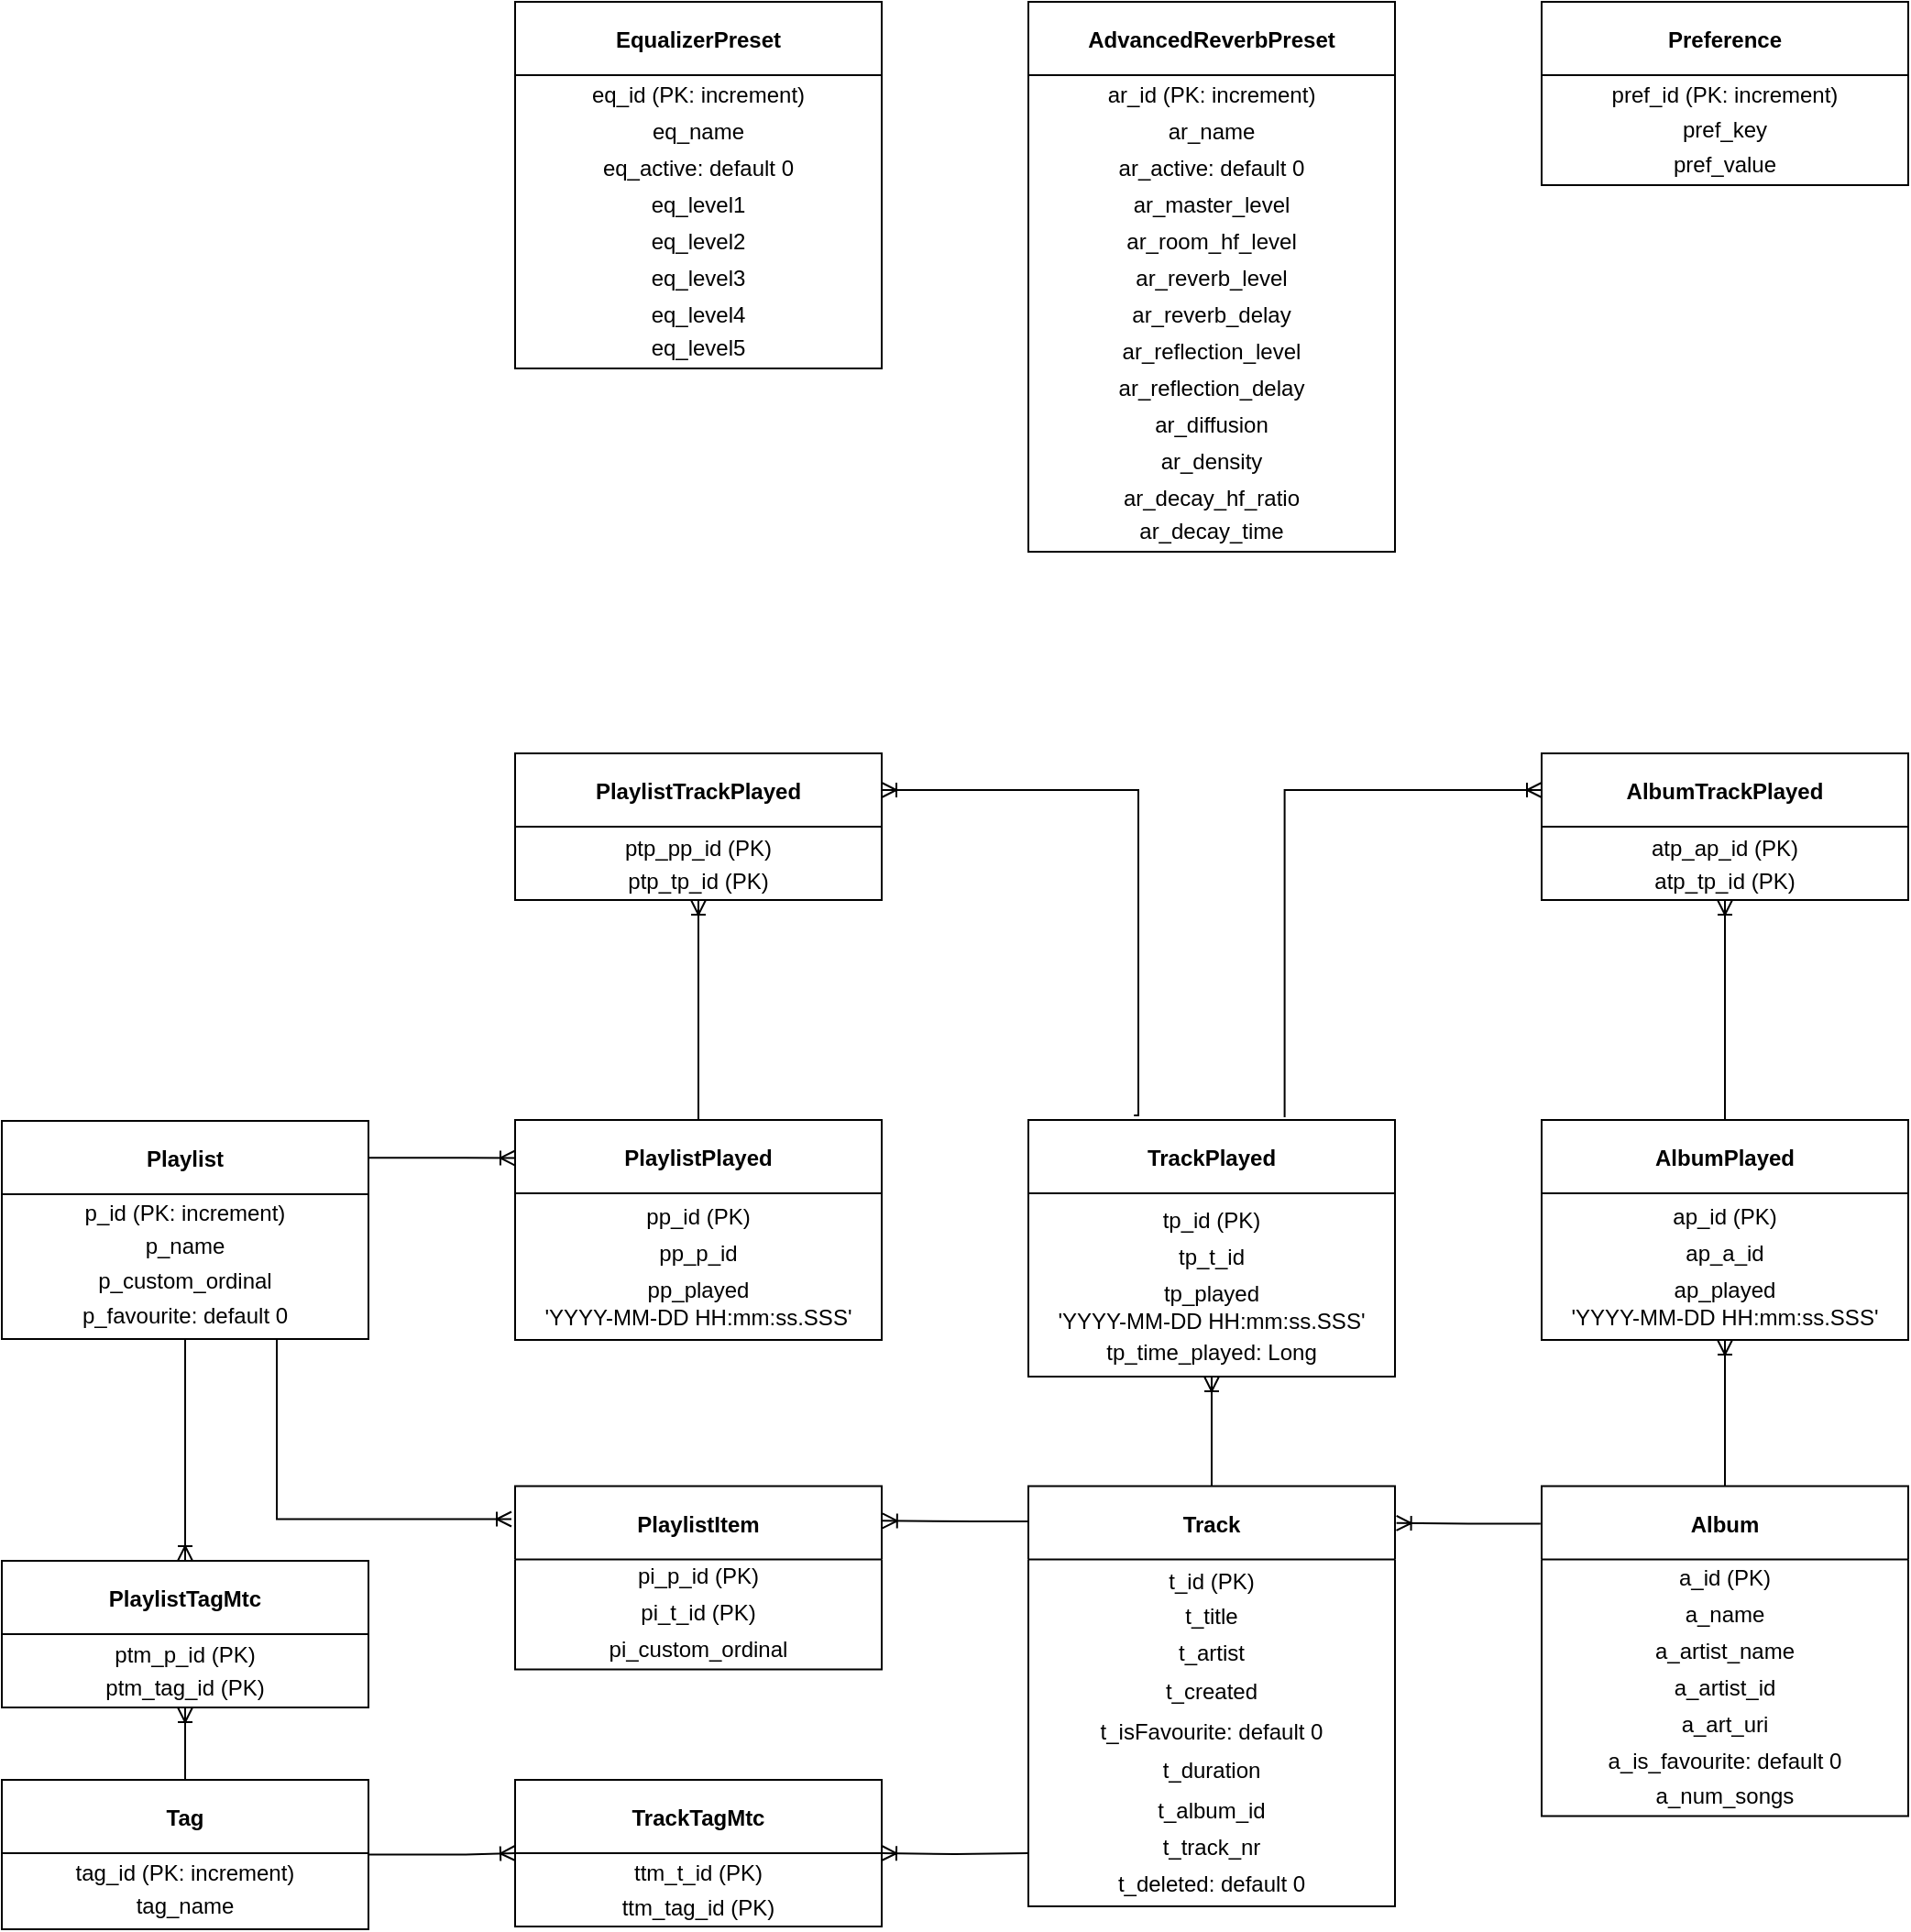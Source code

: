 <mxfile version="14.9.6" type="device"><diagram id="R2lEEEUBdFMjLlhIrx00" name="Page-1"><mxGraphModel dx="1939" dy="969" grid="1" gridSize="10" guides="1" tooltips="1" connect="1" arrows="1" fold="1" page="1" pageScale="1" pageWidth="850" pageHeight="1100" math="0" shadow="0" extFonts="Permanent Marker^https://fonts.googleapis.com/css?family=Permanent+Marker"><root><mxCell id="0"/><mxCell id="1" parent="0"/><mxCell id="EXQ5YkTZao0YpwizTzRX-23" style="edgeStyle=orthogonalEdgeStyle;rounded=0;orthogonalLoop=1;jettySize=auto;html=1;exitX=0.5;exitY=0;exitDx=0;exitDy=0;entryX=0.5;entryY=1;entryDx=0;entryDy=0;endArrow=ERoneToMany;endFill=0;" parent="1" source="ASpLACSmr5t7BUj4uXGP-8" target="C73bpjmQPpyLcj9TKDOl-4" edge="1"><mxGeometry relative="1" as="geometry"/></mxCell><mxCell id="ASpLACSmr5t7BUj4uXGP-8" value="Tag" style="swimlane;startSize=40;" parent="1" vertex="1"><mxGeometry x="-520" y="999" width="200" height="81.5" as="geometry"/></mxCell><mxCell id="ASpLACSmr5t7BUj4uXGP-9" value="tag_id (PK: increment)" style="text;html=1;strokeColor=none;fillColor=none;align=center;verticalAlign=middle;whiteSpace=wrap;rounded=0;" parent="ASpLACSmr5t7BUj4uXGP-8" vertex="1"><mxGeometry x="10" y="41" width="180" height="20" as="geometry"/></mxCell><mxCell id="ASpLACSmr5t7BUj4uXGP-10" value="tag_name" style="text;html=1;strokeColor=none;fillColor=none;align=center;verticalAlign=middle;whiteSpace=wrap;rounded=0;" parent="ASpLACSmr5t7BUj4uXGP-8" vertex="1"><mxGeometry x="10" y="59" width="180" height="20" as="geometry"/></mxCell><mxCell id="C73bpjmQPpyLcj9TKDOl-4" value="PlaylistTagMtc" style="swimlane;startSize=40;" parent="1" vertex="1"><mxGeometry x="-520" y="879.5" width="200" height="80" as="geometry"/></mxCell><mxCell id="C73bpjmQPpyLcj9TKDOl-5" value="ptm_p_id (PK)" style="text;html=1;strokeColor=none;fillColor=none;align=center;verticalAlign=middle;whiteSpace=wrap;rounded=0;" parent="C73bpjmQPpyLcj9TKDOl-4" vertex="1"><mxGeometry x="10" y="41" width="180" height="20" as="geometry"/></mxCell><mxCell id="C73bpjmQPpyLcj9TKDOl-6" value="ptm_tag_id (PK)" style="text;html=1;strokeColor=none;fillColor=none;align=center;verticalAlign=middle;whiteSpace=wrap;rounded=0;" parent="C73bpjmQPpyLcj9TKDOl-4" vertex="1"><mxGeometry x="10" y="59" width="180" height="20" as="geometry"/></mxCell><mxCell id="C73bpjmQPpyLcj9TKDOl-7" value="TrackTagMtc" style="swimlane;startSize=40;" parent="1" vertex="1"><mxGeometry x="-240" y="999" width="200" height="80" as="geometry"/></mxCell><mxCell id="C73bpjmQPpyLcj9TKDOl-8" value="ttm_t_id (PK)" style="text;html=1;strokeColor=none;fillColor=none;align=center;verticalAlign=middle;whiteSpace=wrap;rounded=0;" parent="C73bpjmQPpyLcj9TKDOl-7" vertex="1"><mxGeometry x="10" y="41" width="180" height="20" as="geometry"/></mxCell><mxCell id="C73bpjmQPpyLcj9TKDOl-9" value="ttm_tag_id (PK)" style="text;html=1;strokeColor=none;fillColor=none;align=center;verticalAlign=middle;whiteSpace=wrap;rounded=0;" parent="C73bpjmQPpyLcj9TKDOl-7" vertex="1"><mxGeometry x="10" y="60" width="180" height="20" as="geometry"/></mxCell><mxCell id="d-JsLVM1JyWQdLtU0kbF-2" value="TrackPlayed" style="swimlane;startSize=40;" parent="1" vertex="1"><mxGeometry x="40" y="639" width="200" height="140" as="geometry"/></mxCell><mxCell id="d-JsLVM1JyWQdLtU0kbF-3" value="tp_t_id" style="text;html=1;strokeColor=none;fillColor=none;align=center;verticalAlign=middle;whiteSpace=wrap;rounded=0;" parent="d-JsLVM1JyWQdLtU0kbF-2" vertex="1"><mxGeometry x="10" y="65" width="180" height="20" as="geometry"/></mxCell><mxCell id="d-JsLVM1JyWQdLtU0kbF-4" value="tp_played&lt;br&gt;'YYYY-MM-DD HH:mm:ss.SSS'" style="text;html=1;strokeColor=none;fillColor=none;align=center;verticalAlign=middle;whiteSpace=wrap;rounded=0;" parent="d-JsLVM1JyWQdLtU0kbF-2" vertex="1"><mxGeometry x="10" y="81" width="180" height="41" as="geometry"/></mxCell><mxCell id="fkV-pkd2NKX07XmD6Tck-6" value="tp_time_played: Long" style="text;html=1;strokeColor=none;fillColor=none;align=center;verticalAlign=middle;whiteSpace=wrap;rounded=0;" parent="d-JsLVM1JyWQdLtU0kbF-2" vertex="1"><mxGeometry x="10" y="117" width="180" height="20" as="geometry"/></mxCell><mxCell id="XH_8SLgn-L2avjQo0xNR-10" value="tp_id (PK)" style="text;html=1;strokeColor=none;fillColor=none;align=center;verticalAlign=middle;whiteSpace=wrap;rounded=0;" parent="d-JsLVM1JyWQdLtU0kbF-2" vertex="1"><mxGeometry x="10" y="45" width="180" height="20" as="geometry"/></mxCell><mxCell id="EXQ5YkTZao0YpwizTzRX-2" value="" style="group" parent="1" vertex="1" connectable="0"><mxGeometry x="-520" y="639.5" width="200" height="119" as="geometry"/></mxCell><mxCell id="ASpLACSmr5t7BUj4uXGP-6" value="Playlist" style="swimlane;startSize=40;" parent="EXQ5YkTZao0YpwizTzRX-2" vertex="1"><mxGeometry width="200" height="119" as="geometry"/></mxCell><mxCell id="ASpLACSmr5t7BUj4uXGP-7" value="p_id (PK: increment)" style="text;html=1;strokeColor=none;fillColor=none;align=center;verticalAlign=middle;whiteSpace=wrap;rounded=0;" parent="ASpLACSmr5t7BUj4uXGP-6" vertex="1"><mxGeometry x="10" y="40" width="180" height="20" as="geometry"/></mxCell><mxCell id="ASpLACSmr5t7BUj4uXGP-16" value="p_name" style="text;html=1;strokeColor=none;fillColor=none;align=center;verticalAlign=middle;whiteSpace=wrap;rounded=0;" parent="EXQ5YkTZao0YpwizTzRX-2" vertex="1"><mxGeometry x="10" y="58" width="180" height="20" as="geometry"/></mxCell><mxCell id="93T6C2DbR8N9bo7Hs1vx-21" value="p_custom_ordinal" style="text;html=1;strokeColor=none;fillColor=none;align=center;verticalAlign=middle;whiteSpace=wrap;rounded=0;" parent="EXQ5YkTZao0YpwizTzRX-2" vertex="1"><mxGeometry x="10" y="77" width="180" height="20" as="geometry"/></mxCell><mxCell id="93T6C2DbR8N9bo7Hs1vx-22" value="p_favourite: default 0" style="text;html=1;strokeColor=none;fillColor=none;align=center;verticalAlign=middle;whiteSpace=wrap;rounded=0;" parent="EXQ5YkTZao0YpwizTzRX-2" vertex="1"><mxGeometry x="10" y="96" width="180" height="20" as="geometry"/></mxCell><mxCell id="EXQ5YkTZao0YpwizTzRX-3" value="" style="group" parent="1" vertex="1" connectable="0"><mxGeometry x="-240" y="838.75" width="200" height="100" as="geometry"/></mxCell><mxCell id="Jwq-ULi-y-qju-EVucu7-1" value="PlaylistItem" style="swimlane;startSize=40;" parent="EXQ5YkTZao0YpwizTzRX-3" vertex="1"><mxGeometry width="200" height="100" as="geometry"/></mxCell><mxCell id="Jwq-ULi-y-qju-EVucu7-2" value="pi_p_id (PK)" style="text;html=1;strokeColor=none;fillColor=none;align=center;verticalAlign=middle;whiteSpace=wrap;rounded=0;" parent="Jwq-ULi-y-qju-EVucu7-1" vertex="1"><mxGeometry x="10" y="39" width="180" height="20" as="geometry"/></mxCell><mxCell id="Jwq-ULi-y-qju-EVucu7-3" value="pi_t_id (PK)" style="text;html=1;strokeColor=none;fillColor=none;align=center;verticalAlign=middle;whiteSpace=wrap;rounded=0;" parent="Jwq-ULi-y-qju-EVucu7-1" vertex="1"><mxGeometry x="10" y="59" width="180" height="20" as="geometry"/></mxCell><mxCell id="93T6C2DbR8N9bo7Hs1vx-20" value="pi_custom_ordinal" style="text;html=1;strokeColor=none;fillColor=none;align=center;verticalAlign=middle;whiteSpace=wrap;rounded=0;" parent="EXQ5YkTZao0YpwizTzRX-3" vertex="1"><mxGeometry x="10" y="79" width="180" height="20" as="geometry"/></mxCell><mxCell id="EXQ5YkTZao0YpwizTzRX-4" value="" style="group" parent="1" vertex="1" connectable="0"><mxGeometry x="40" y="838.75" width="200" height="229.25" as="geometry"/></mxCell><mxCell id="ASpLACSmr5t7BUj4uXGP-1" value="Track" style="swimlane;startSize=40;" parent="EXQ5YkTZao0YpwizTzRX-4" vertex="1"><mxGeometry width="200" height="229.25" as="geometry"/></mxCell><mxCell id="ASpLACSmr5t7BUj4uXGP-4" value="t_id (PK)" style="text;html=1;strokeColor=none;fillColor=none;align=center;verticalAlign=middle;whiteSpace=wrap;rounded=0;" parent="ASpLACSmr5t7BUj4uXGP-1" vertex="1"><mxGeometry x="10" y="40.704" width="180" height="22.925" as="geometry"/></mxCell><mxCell id="93T6C2DbR8N9bo7Hs1vx-23" value="t_isFavourite: default 0" style="text;html=1;strokeColor=none;fillColor=none;align=center;verticalAlign=middle;whiteSpace=wrap;rounded=0;" parent="ASpLACSmr5t7BUj4uXGP-1" vertex="1"><mxGeometry x="10" y="122.55" width="180" height="22.925" as="geometry"/></mxCell><mxCell id="SshMNhiajl-poPOWsSwz-1" value="t_duration" style="text;html=1;strokeColor=none;fillColor=none;align=center;verticalAlign=middle;whiteSpace=wrap;rounded=0;" parent="ASpLACSmr5t7BUj4uXGP-1" vertex="1"><mxGeometry x="10" y="143.475" width="180" height="22.925" as="geometry"/></mxCell><mxCell id="SshMNhiajl-poPOWsSwz-2" value="t_album_id" style="text;html=1;strokeColor=none;fillColor=none;align=center;verticalAlign=middle;whiteSpace=wrap;rounded=0;" parent="ASpLACSmr5t7BUj4uXGP-1" vertex="1"><mxGeometry x="10" y="165.4" width="180" height="22.925" as="geometry"/></mxCell><mxCell id="EXQ5YkTZao0YpwizTzRX-1" value="t_deleted: default 0" style="text;html=1;strokeColor=none;fillColor=none;align=center;verticalAlign=middle;whiteSpace=wrap;rounded=0;" parent="ASpLACSmr5t7BUj4uXGP-1" vertex="1"><mxGeometry x="10" y="205.325" width="180" height="22.925" as="geometry"/></mxCell><mxCell id="x-qk6k42d9C1XawfwhMS-1" value="t_track_nr" style="text;html=1;strokeColor=none;fillColor=none;align=center;verticalAlign=middle;whiteSpace=wrap;rounded=0;" parent="ASpLACSmr5t7BUj4uXGP-1" vertex="1"><mxGeometry x="10" y="187.25" width="180" height="20" as="geometry"/></mxCell><mxCell id="ASpLACSmr5t7BUj4uXGP-5" value="t_title" style="text;html=1;strokeColor=none;fillColor=none;align=center;verticalAlign=middle;whiteSpace=wrap;rounded=0;" parent="EXQ5YkTZao0YpwizTzRX-4" vertex="1"><mxGeometry x="10" y="59.629" width="180" height="22.925" as="geometry"/></mxCell><mxCell id="ASpLACSmr5t7BUj4uXGP-14" value="t_artist" style="text;html=1;strokeColor=none;fillColor=none;align=center;verticalAlign=middle;whiteSpace=wrap;rounded=0;" parent="EXQ5YkTZao0YpwizTzRX-4" vertex="1"><mxGeometry x="10" y="79.7" width="180" height="22.925" as="geometry"/></mxCell><mxCell id="93T6C2DbR8N9bo7Hs1vx-1" value="t_created" style="text;html=1;strokeColor=none;fillColor=none;align=center;verticalAlign=middle;whiteSpace=wrap;rounded=0;" parent="EXQ5YkTZao0YpwizTzRX-4" vertex="1"><mxGeometry x="10" y="100.625" width="180" height="22.925" as="geometry"/></mxCell><mxCell id="EXQ5YkTZao0YpwizTzRX-5" value="" style="group" parent="1" vertex="1" connectable="0"><mxGeometry x="-240" y="29" width="200" height="200" as="geometry"/></mxCell><mxCell id="ASpLACSmr5t7BUj4uXGP-19" value="EqualizerPreset" style="swimlane;startSize=40;" parent="EXQ5YkTZao0YpwizTzRX-5" vertex="1"><mxGeometry width="200" height="200" as="geometry"/></mxCell><mxCell id="ASpLACSmr5t7BUj4uXGP-20" value="eq_id (PK: increment)" style="text;html=1;strokeColor=none;fillColor=none;align=center;verticalAlign=middle;whiteSpace=wrap;rounded=0;" parent="ASpLACSmr5t7BUj4uXGP-19" vertex="1"><mxGeometry x="10" y="41" width="180" height="20" as="geometry"/></mxCell><mxCell id="ASpLACSmr5t7BUj4uXGP-21" value="eq_name" style="text;html=1;strokeColor=none;fillColor=none;align=center;verticalAlign=middle;whiteSpace=wrap;rounded=0;" parent="ASpLACSmr5t7BUj4uXGP-19" vertex="1"><mxGeometry x="10" y="61" width="180" height="20" as="geometry"/></mxCell><mxCell id="ASpLACSmr5t7BUj4uXGP-22" value="eq_active: default 0" style="text;html=1;strokeColor=none;fillColor=none;align=center;verticalAlign=middle;whiteSpace=wrap;rounded=0;" parent="ASpLACSmr5t7BUj4uXGP-19" vertex="1"><mxGeometry x="10" y="81" width="180" height="20" as="geometry"/></mxCell><mxCell id="ASpLACSmr5t7BUj4uXGP-23" value="eq_level1" style="text;html=1;strokeColor=none;fillColor=none;align=center;verticalAlign=middle;whiteSpace=wrap;rounded=0;" parent="ASpLACSmr5t7BUj4uXGP-19" vertex="1"><mxGeometry x="10" y="101" width="180" height="20" as="geometry"/></mxCell><mxCell id="93T6C2DbR8N9bo7Hs1vx-12" value="eq_level2" style="text;html=1;strokeColor=none;fillColor=none;align=center;verticalAlign=middle;whiteSpace=wrap;rounded=0;" parent="EXQ5YkTZao0YpwizTzRX-5" vertex="1"><mxGeometry x="10" y="121" width="180" height="20" as="geometry"/></mxCell><mxCell id="93T6C2DbR8N9bo7Hs1vx-13" value="eq_level3" style="text;html=1;strokeColor=none;fillColor=none;align=center;verticalAlign=middle;whiteSpace=wrap;rounded=0;" parent="EXQ5YkTZao0YpwizTzRX-5" vertex="1"><mxGeometry x="10" y="141" width="180" height="20" as="geometry"/></mxCell><mxCell id="93T6C2DbR8N9bo7Hs1vx-14" value="eq_level4" style="text;html=1;strokeColor=none;fillColor=none;align=center;verticalAlign=middle;whiteSpace=wrap;rounded=0;" parent="EXQ5YkTZao0YpwizTzRX-5" vertex="1"><mxGeometry x="10" y="161" width="180" height="20" as="geometry"/></mxCell><mxCell id="93T6C2DbR8N9bo7Hs1vx-15" value="eq_level5" style="text;html=1;strokeColor=none;fillColor=none;align=center;verticalAlign=middle;whiteSpace=wrap;rounded=0;" parent="EXQ5YkTZao0YpwizTzRX-5" vertex="1"><mxGeometry x="10" y="179" width="180" height="20" as="geometry"/></mxCell><mxCell id="EXQ5YkTZao0YpwizTzRX-6" value="" style="group" parent="1" vertex="1" connectable="0"><mxGeometry x="40" y="29" width="200" height="300" as="geometry"/></mxCell><mxCell id="Jwq-ULi-y-qju-EVucu7-20" value="AdvancedReverbPreset" style="swimlane;startSize=40;" parent="EXQ5YkTZao0YpwizTzRX-6" vertex="1"><mxGeometry width="200" height="300" as="geometry"/></mxCell><mxCell id="Jwq-ULi-y-qju-EVucu7-21" value="ar_id (PK: increment)" style="text;html=1;strokeColor=none;fillColor=none;align=center;verticalAlign=middle;whiteSpace=wrap;rounded=0;" parent="Jwq-ULi-y-qju-EVucu7-20" vertex="1"><mxGeometry x="10" y="41" width="180" height="20" as="geometry"/></mxCell><mxCell id="Jwq-ULi-y-qju-EVucu7-22" value="ar_name" style="text;html=1;strokeColor=none;fillColor=none;align=center;verticalAlign=middle;whiteSpace=wrap;rounded=0;" parent="Jwq-ULi-y-qju-EVucu7-20" vertex="1"><mxGeometry x="10" y="61" width="180" height="20" as="geometry"/></mxCell><mxCell id="Jwq-ULi-y-qju-EVucu7-23" value="ar_active: default 0" style="text;html=1;strokeColor=none;fillColor=none;align=center;verticalAlign=middle;whiteSpace=wrap;rounded=0;" parent="Jwq-ULi-y-qju-EVucu7-20" vertex="1"><mxGeometry x="10" y="81" width="180" height="20" as="geometry"/></mxCell><mxCell id="Jwq-ULi-y-qju-EVucu7-24" value="ar_master_level" style="text;html=1;strokeColor=none;fillColor=none;align=center;verticalAlign=middle;whiteSpace=wrap;rounded=0;" parent="Jwq-ULi-y-qju-EVucu7-20" vertex="1"><mxGeometry x="10" y="101" width="180" height="20" as="geometry"/></mxCell><mxCell id="93T6C2DbR8N9bo7Hs1vx-3" value="ar_room_hf_level" style="text;html=1;strokeColor=none;fillColor=none;align=center;verticalAlign=middle;whiteSpace=wrap;rounded=0;" parent="EXQ5YkTZao0YpwizTzRX-6" vertex="1"><mxGeometry x="10" y="121" width="180" height="20" as="geometry"/></mxCell><mxCell id="93T6C2DbR8N9bo7Hs1vx-4" value="ar_reverb_level" style="text;html=1;strokeColor=none;fillColor=none;align=center;verticalAlign=middle;whiteSpace=wrap;rounded=0;" parent="EXQ5YkTZao0YpwizTzRX-6" vertex="1"><mxGeometry x="10" y="141" width="180" height="20" as="geometry"/></mxCell><mxCell id="93T6C2DbR8N9bo7Hs1vx-5" value="ar_reverb_delay" style="text;html=1;strokeColor=none;fillColor=none;align=center;verticalAlign=middle;whiteSpace=wrap;rounded=0;" parent="EXQ5YkTZao0YpwizTzRX-6" vertex="1"><mxGeometry x="10" y="161" width="180" height="20" as="geometry"/></mxCell><mxCell id="93T6C2DbR8N9bo7Hs1vx-6" value="ar_reflection_level" style="text;html=1;strokeColor=none;fillColor=none;align=center;verticalAlign=middle;whiteSpace=wrap;rounded=0;" parent="EXQ5YkTZao0YpwizTzRX-6" vertex="1"><mxGeometry x="10" y="181" width="180" height="20" as="geometry"/></mxCell><mxCell id="93T6C2DbR8N9bo7Hs1vx-7" value="ar_reflection_delay" style="text;html=1;strokeColor=none;fillColor=none;align=center;verticalAlign=middle;whiteSpace=wrap;rounded=0;" parent="EXQ5YkTZao0YpwizTzRX-6" vertex="1"><mxGeometry x="10" y="201" width="180" height="20" as="geometry"/></mxCell><mxCell id="93T6C2DbR8N9bo7Hs1vx-8" value="ar_diffusion" style="text;html=1;strokeColor=none;fillColor=none;align=center;verticalAlign=middle;whiteSpace=wrap;rounded=0;" parent="EXQ5YkTZao0YpwizTzRX-6" vertex="1"><mxGeometry x="10" y="221" width="180" height="20" as="geometry"/></mxCell><mxCell id="93T6C2DbR8N9bo7Hs1vx-9" value="ar_density" style="text;html=1;strokeColor=none;fillColor=none;align=center;verticalAlign=middle;whiteSpace=wrap;rounded=0;" parent="EXQ5YkTZao0YpwizTzRX-6" vertex="1"><mxGeometry x="10" y="241" width="180" height="20" as="geometry"/></mxCell><mxCell id="93T6C2DbR8N9bo7Hs1vx-10" value="ar_decay_hf_ratio" style="text;html=1;strokeColor=none;fillColor=none;align=center;verticalAlign=middle;whiteSpace=wrap;rounded=0;" parent="EXQ5YkTZao0YpwizTzRX-6" vertex="1"><mxGeometry x="10" y="261" width="180" height="20" as="geometry"/></mxCell><mxCell id="93T6C2DbR8N9bo7Hs1vx-11" value="ar_decay_time" style="text;html=1;strokeColor=none;fillColor=none;align=center;verticalAlign=middle;whiteSpace=wrap;rounded=0;" parent="EXQ5YkTZao0YpwizTzRX-6" vertex="1"><mxGeometry x="10" y="279" width="180" height="20" as="geometry"/></mxCell><mxCell id="EXQ5YkTZao0YpwizTzRX-7" value="AlbumPlayed" style="swimlane;startSize=40;" parent="1" vertex="1"><mxGeometry x="320" y="639" width="200" height="120" as="geometry"/></mxCell><mxCell id="EXQ5YkTZao0YpwizTzRX-8" value="ap_a_id" style="text;html=1;strokeColor=none;fillColor=none;align=center;verticalAlign=middle;whiteSpace=wrap;rounded=0;" parent="EXQ5YkTZao0YpwizTzRX-7" vertex="1"><mxGeometry x="10" y="63" width="180" height="20" as="geometry"/></mxCell><mxCell id="EXQ5YkTZao0YpwizTzRX-9" value="ap_played&lt;br&gt;'YYYY-MM-DD HH:mm:ss.SSS'" style="text;html=1;strokeColor=none;fillColor=none;align=center;verticalAlign=middle;whiteSpace=wrap;rounded=0;" parent="EXQ5YkTZao0YpwizTzRX-7" vertex="1"><mxGeometry x="10" y="79" width="180" height="41" as="geometry"/></mxCell><mxCell id="XH_8SLgn-L2avjQo0xNR-9" value="ap_id (PK)" style="text;html=1;strokeColor=none;fillColor=none;align=center;verticalAlign=middle;whiteSpace=wrap;rounded=0;" parent="EXQ5YkTZao0YpwizTzRX-7" vertex="1"><mxGeometry x="10" y="43" width="180" height="20" as="geometry"/></mxCell><mxCell id="EXQ5YkTZao0YpwizTzRX-10" value="PlaylistPlayed" style="swimlane;startSize=40;" parent="1" vertex="1"><mxGeometry x="-240" y="639" width="200" height="120" as="geometry"/></mxCell><mxCell id="EXQ5YkTZao0YpwizTzRX-11" value="pp_p_id" style="text;html=1;strokeColor=none;fillColor=none;align=center;verticalAlign=middle;whiteSpace=wrap;rounded=0;" parent="EXQ5YkTZao0YpwizTzRX-10" vertex="1"><mxGeometry x="10" y="63" width="180" height="20" as="geometry"/></mxCell><mxCell id="EXQ5YkTZao0YpwizTzRX-12" value="pp_played&lt;br&gt;'YYYY-MM-DD HH:mm:ss.SSS'" style="text;html=1;strokeColor=none;fillColor=none;align=center;verticalAlign=middle;whiteSpace=wrap;rounded=0;" parent="EXQ5YkTZao0YpwizTzRX-10" vertex="1"><mxGeometry x="10" y="79" width="180" height="41" as="geometry"/></mxCell><mxCell id="XH_8SLgn-L2avjQo0xNR-8" value="pp_id (PK)" style="text;html=1;strokeColor=none;fillColor=none;align=center;verticalAlign=middle;whiteSpace=wrap;rounded=0;" parent="EXQ5YkTZao0YpwizTzRX-10" vertex="1"><mxGeometry x="10" y="43" width="180" height="20" as="geometry"/></mxCell><mxCell id="EXQ5YkTZao0YpwizTzRX-13" value="Album" style="swimlane;startSize=40;" parent="1" vertex="1"><mxGeometry x="320" y="838.75" width="200" height="180" as="geometry"/></mxCell><mxCell id="EXQ5YkTZao0YpwizTzRX-14" value="a_id (PK)" style="text;html=1;strokeColor=none;fillColor=none;align=center;verticalAlign=middle;whiteSpace=wrap;rounded=0;" parent="EXQ5YkTZao0YpwizTzRX-13" vertex="1"><mxGeometry x="10" y="40" width="180" height="20" as="geometry"/></mxCell><mxCell id="EXQ5YkTZao0YpwizTzRX-16" value="a_name" style="text;html=1;strokeColor=none;fillColor=none;align=center;verticalAlign=middle;whiteSpace=wrap;rounded=0;" parent="EXQ5YkTZao0YpwizTzRX-13" vertex="1"><mxGeometry x="10" y="60" width="180" height="20" as="geometry"/></mxCell><mxCell id="EXQ5YkTZao0YpwizTzRX-17" value="a_artist_name" style="text;html=1;strokeColor=none;fillColor=none;align=center;verticalAlign=middle;whiteSpace=wrap;rounded=0;" parent="EXQ5YkTZao0YpwizTzRX-13" vertex="1"><mxGeometry x="10" y="80" width="180" height="20" as="geometry"/></mxCell><mxCell id="EXQ5YkTZao0YpwizTzRX-18" value="a_artist_id" style="text;html=1;strokeColor=none;fillColor=none;align=center;verticalAlign=middle;whiteSpace=wrap;rounded=0;" parent="EXQ5YkTZao0YpwizTzRX-13" vertex="1"><mxGeometry x="10" y="100" width="180" height="20" as="geometry"/></mxCell><mxCell id="EXQ5YkTZao0YpwizTzRX-19" value="a_art_uri" style="text;html=1;strokeColor=none;fillColor=none;align=center;verticalAlign=middle;whiteSpace=wrap;rounded=0;" parent="EXQ5YkTZao0YpwizTzRX-13" vertex="1"><mxGeometry x="10" y="120" width="180" height="20" as="geometry"/></mxCell><mxCell id="EXQ5YkTZao0YpwizTzRX-20" value="a_is_favourite: default 0" style="text;html=1;strokeColor=none;fillColor=none;align=center;verticalAlign=middle;whiteSpace=wrap;rounded=0;" parent="EXQ5YkTZao0YpwizTzRX-13" vertex="1"><mxGeometry x="10" y="140" width="180" height="20" as="geometry"/></mxCell><mxCell id="EXQ5YkTZao0YpwizTzRX-21" value="a_num_songs" style="text;html=1;strokeColor=none;fillColor=none;align=center;verticalAlign=middle;whiteSpace=wrap;rounded=0;" parent="EXQ5YkTZao0YpwizTzRX-13" vertex="1"><mxGeometry x="10" y="159" width="180" height="20" as="geometry"/></mxCell><mxCell id="EXQ5YkTZao0YpwizTzRX-25" style="edgeStyle=orthogonalEdgeStyle;rounded=0;orthogonalLoop=1;jettySize=auto;html=1;exitX=0.5;exitY=1;exitDx=0;exitDy=0;endArrow=ERoneToMany;endFill=0;entryX=0.5;entryY=0;entryDx=0;entryDy=0;" parent="1" source="ASpLACSmr5t7BUj4uXGP-6" target="C73bpjmQPpyLcj9TKDOl-4" edge="1"><mxGeometry relative="1" as="geometry"><mxPoint x="-20" y="879.5" as="sourcePoint"/><mxPoint x="-140" y="879" as="targetPoint"/><Array as="points"><mxPoint x="-420" y="859"/><mxPoint x="-420" y="859"/></Array></mxGeometry></mxCell><mxCell id="EXQ5YkTZao0YpwizTzRX-26" style="edgeStyle=orthogonalEdgeStyle;rounded=0;orthogonalLoop=1;jettySize=auto;html=1;exitX=1.001;exitY=0.169;exitDx=0;exitDy=0;endArrow=ERoneToMany;endFill=0;entryX=0;entryY=0.173;entryDx=0;entryDy=0;entryPerimeter=0;exitPerimeter=0;" parent="1" source="ASpLACSmr5t7BUj4uXGP-6" target="EXQ5YkTZao0YpwizTzRX-10" edge="1"><mxGeometry relative="1" as="geometry"><mxPoint x="-140" y="669.25" as="sourcePoint"/><mxPoint x="-140" y="639" as="targetPoint"/></mxGeometry></mxCell><mxCell id="EXQ5YkTZao0YpwizTzRX-27" style="edgeStyle=orthogonalEdgeStyle;rounded=0;orthogonalLoop=1;jettySize=auto;html=1;exitX=0.75;exitY=1;exitDx=0;exitDy=0;endArrow=ERoneToMany;endFill=0;entryX=-0.01;entryY=0.18;entryDx=0;entryDy=0;entryPerimeter=0;" parent="1" source="ASpLACSmr5t7BUj4uXGP-6" target="Jwq-ULi-y-qju-EVucu7-1" edge="1"><mxGeometry relative="1" as="geometry"><mxPoint x="-290" y="759.25" as="sourcePoint"/><mxPoint x="-290" y="839.75" as="targetPoint"/><Array as="points"><mxPoint x="-370" y="857"/></Array></mxGeometry></mxCell><mxCell id="EXQ5YkTZao0YpwizTzRX-28" style="edgeStyle=orthogonalEdgeStyle;rounded=0;orthogonalLoop=1;jettySize=auto;html=1;endArrow=ERoneToMany;endFill=0;entryX=1.002;entryY=0.189;entryDx=0;entryDy=0;entryPerimeter=0;" parent="1" target="Jwq-ULi-y-qju-EVucu7-1" edge="1"><mxGeometry relative="1" as="geometry"><mxPoint x="40" y="858" as="sourcePoint"/><mxPoint x="-37" y="858" as="targetPoint"/><Array as="points"><mxPoint x="10" y="858"/></Array></mxGeometry></mxCell><mxCell id="EXQ5YkTZao0YpwizTzRX-29" style="edgeStyle=orthogonalEdgeStyle;rounded=0;orthogonalLoop=1;jettySize=auto;html=1;exitX=1;exitY=0.5;exitDx=0;exitDy=0;endArrow=ERoneToMany;endFill=0;entryX=0;entryY=0.5;entryDx=0;entryDy=0;" parent="1" source="ASpLACSmr5t7BUj4uXGP-8" target="C73bpjmQPpyLcj9TKDOl-7" edge="1"><mxGeometry relative="1" as="geometry"><mxPoint x="-40" y="1059.003" as="sourcePoint"/><mxPoint x="-220" y="1028" as="targetPoint"/><Array as="points"><mxPoint x="-270" y="1040"/></Array></mxGeometry></mxCell><mxCell id="EXQ5YkTZao0YpwizTzRX-30" style="edgeStyle=orthogonalEdgeStyle;rounded=0;orthogonalLoop=1;jettySize=auto;html=1;endArrow=ERoneToMany;endFill=0;entryX=1;entryY=0.5;entryDx=0;entryDy=0;" parent="1" target="C73bpjmQPpyLcj9TKDOl-7" edge="1"><mxGeometry relative="1" as="geometry"><mxPoint x="40" y="1039" as="sourcePoint"/><mxPoint x="-20" y="1039" as="targetPoint"/><Array as="points"/></mxGeometry></mxCell><mxCell id="EXQ5YkTZao0YpwizTzRX-31" style="edgeStyle=orthogonalEdgeStyle;rounded=0;orthogonalLoop=1;jettySize=auto;html=1;exitX=0.5;exitY=0;exitDx=0;exitDy=0;endArrow=ERoneToMany;endFill=0;" parent="1" source="ASpLACSmr5t7BUj4uXGP-1" edge="1"><mxGeometry relative="1" as="geometry"><mxPoint x="240" y="959.503" as="sourcePoint"/><mxPoint x="140" y="779" as="targetPoint"/><Array as="points"><mxPoint x="140" y="799"/><mxPoint x="140" y="799"/></Array></mxGeometry></mxCell><mxCell id="EXQ5YkTZao0YpwizTzRX-32" style="edgeStyle=orthogonalEdgeStyle;rounded=0;orthogonalLoop=1;jettySize=auto;html=1;exitX=0.5;exitY=0;exitDx=0;exitDy=0;endArrow=ERoneToMany;endFill=0;" parent="1" edge="1"><mxGeometry relative="1" as="geometry"><mxPoint x="420" y="838.75" as="sourcePoint"/><mxPoint x="420" y="759" as="targetPoint"/><Array as="points"/></mxGeometry></mxCell><mxCell id="wpwrV4D0VXf5bUT_3btV-1" value="" style="group" parent="1" vertex="1" connectable="0"><mxGeometry x="320" y="29" width="200" height="200" as="geometry"/></mxCell><mxCell id="wpwrV4D0VXf5bUT_3btV-2" value="Preference" style="swimlane;startSize=40;" parent="wpwrV4D0VXf5bUT_3btV-1" vertex="1"><mxGeometry width="200" height="100" as="geometry"/></mxCell><mxCell id="wpwrV4D0VXf5bUT_3btV-3" value="pref_id (PK: increment)" style="text;html=1;strokeColor=none;fillColor=none;align=center;verticalAlign=middle;whiteSpace=wrap;rounded=0;" parent="wpwrV4D0VXf5bUT_3btV-2" vertex="1"><mxGeometry x="10" y="41" width="180" height="20" as="geometry"/></mxCell><mxCell id="wpwrV4D0VXf5bUT_3btV-4" value="pref_key" style="text;html=1;strokeColor=none;fillColor=none;align=center;verticalAlign=middle;whiteSpace=wrap;rounded=0;" parent="wpwrV4D0VXf5bUT_3btV-2" vertex="1"><mxGeometry x="10" y="60" width="180" height="20" as="geometry"/></mxCell><mxCell id="wpwrV4D0VXf5bUT_3btV-5" value="pref_value" style="text;html=1;strokeColor=none;fillColor=none;align=center;verticalAlign=middle;whiteSpace=wrap;rounded=0;" parent="wpwrV4D0VXf5bUT_3btV-2" vertex="1"><mxGeometry x="10" y="79" width="180" height="20" as="geometry"/></mxCell><mxCell id="XH_8SLgn-L2avjQo0xNR-1" style="edgeStyle=orthogonalEdgeStyle;rounded=0;orthogonalLoop=1;jettySize=auto;html=1;endArrow=ERoneToMany;endFill=0;entryX=1.004;entryY=0.088;entryDx=0;entryDy=0;entryPerimeter=0;exitX=-0.003;exitY=0.114;exitDx=0;exitDy=0;exitPerimeter=0;" parent="1" source="EXQ5YkTZao0YpwizTzRX-13" target="ASpLACSmr5t7BUj4uXGP-1" edge="1"><mxGeometry relative="1" as="geometry"><mxPoint x="309.6" y="819.35" as="sourcePoint"/><mxPoint x="230.0" y="819.0" as="targetPoint"/><Array as="points"><mxPoint x="280" y="859"/><mxPoint x="241" y="859"/></Array></mxGeometry></mxCell><mxCell id="XH_8SLgn-L2avjQo0xNR-2" value="PlaylistTrackPlayed" style="swimlane;startSize=40;" parent="1" vertex="1"><mxGeometry x="-240" y="439" width="200" height="80" as="geometry"/></mxCell><mxCell id="XH_8SLgn-L2avjQo0xNR-3" value="ptp_pp_id (PK)" style="text;html=1;strokeColor=none;fillColor=none;align=center;verticalAlign=middle;whiteSpace=wrap;rounded=0;" parent="XH_8SLgn-L2avjQo0xNR-2" vertex="1"><mxGeometry x="10" y="42" width="180" height="20" as="geometry"/></mxCell><mxCell id="XH_8SLgn-L2avjQo0xNR-11" value="ptp_tp_id (PK)" style="text;html=1;strokeColor=none;fillColor=none;align=center;verticalAlign=middle;whiteSpace=wrap;rounded=0;" parent="XH_8SLgn-L2avjQo0xNR-2" vertex="1"><mxGeometry x="10" y="60" width="180" height="20" as="geometry"/></mxCell><mxCell id="XH_8SLgn-L2avjQo0xNR-12" value="AlbumTrackPlayed" style="swimlane;startSize=40;" parent="1" vertex="1"><mxGeometry x="320" y="439" width="200" height="80" as="geometry"/></mxCell><mxCell id="XH_8SLgn-L2avjQo0xNR-13" value="atp_ap_id (PK)" style="text;html=1;strokeColor=none;fillColor=none;align=center;verticalAlign=middle;whiteSpace=wrap;rounded=0;" parent="XH_8SLgn-L2avjQo0xNR-12" vertex="1"><mxGeometry x="10" y="42" width="180" height="20" as="geometry"/></mxCell><mxCell id="XH_8SLgn-L2avjQo0xNR-14" value="atp_tp_id (PK)" style="text;html=1;strokeColor=none;fillColor=none;align=center;verticalAlign=middle;whiteSpace=wrap;rounded=0;" parent="XH_8SLgn-L2avjQo0xNR-12" vertex="1"><mxGeometry x="10" y="60" width="180" height="20" as="geometry"/></mxCell><mxCell id="XH_8SLgn-L2avjQo0xNR-15" style="edgeStyle=orthogonalEdgeStyle;rounded=0;orthogonalLoop=1;jettySize=auto;html=1;exitX=0.5;exitY=0;exitDx=0;exitDy=0;endArrow=ERoneToMany;endFill=0;entryX=0.5;entryY=1;entryDx=0;entryDy=0;" parent="1" source="EXQ5YkTZao0YpwizTzRX-7" target="XH_8SLgn-L2avjQo0xNR-14" edge="1"><mxGeometry relative="1" as="geometry"><mxPoint x="370" y="618.75" as="sourcePoint"/><mxPoint x="370" y="559" as="targetPoint"/><Array as="points"><mxPoint x="420" y="579"/><mxPoint x="420" y="579"/></Array></mxGeometry></mxCell><mxCell id="XH_8SLgn-L2avjQo0xNR-16" style="edgeStyle=orthogonalEdgeStyle;rounded=0;orthogonalLoop=1;jettySize=auto;html=1;exitX=0.699;exitY=-0.011;exitDx=0;exitDy=0;endArrow=ERoneToMany;endFill=0;entryX=0;entryY=0.25;entryDx=0;entryDy=0;exitPerimeter=0;" parent="1" source="d-JsLVM1JyWQdLtU0kbF-2" target="XH_8SLgn-L2avjQo0xNR-12" edge="1"><mxGeometry relative="1" as="geometry"><mxPoint x="180" y="599" as="sourcePoint"/><mxPoint x="180" y="479" as="targetPoint"/><Array as="points"><mxPoint x="180" y="459"/></Array></mxGeometry></mxCell><mxCell id="XH_8SLgn-L2avjQo0xNR-17" style="edgeStyle=orthogonalEdgeStyle;rounded=0;orthogonalLoop=1;jettySize=auto;html=1;exitX=0.5;exitY=0;exitDx=0;exitDy=0;endArrow=ERoneToMany;endFill=0;entryX=0.5;entryY=1;entryDx=0;entryDy=0;" parent="1" source="EXQ5YkTZao0YpwizTzRX-10" target="XH_8SLgn-L2avjQo0xNR-11" edge="1"><mxGeometry relative="1" as="geometry"><mxPoint x="-10" y="609" as="sourcePoint"/><mxPoint x="-10" y="489" as="targetPoint"/><Array as="points"><mxPoint x="-140" y="599"/><mxPoint x="-140" y="599"/></Array></mxGeometry></mxCell><mxCell id="XH_8SLgn-L2avjQo0xNR-18" style="edgeStyle=orthogonalEdgeStyle;rounded=0;orthogonalLoop=1;jettySize=auto;html=1;exitX=0.288;exitY=-0.018;exitDx=0;exitDy=0;endArrow=ERoneToMany;endFill=0;entryX=1;entryY=0.25;entryDx=0;entryDy=0;exitPerimeter=0;" parent="1" source="d-JsLVM1JyWQdLtU0kbF-2" target="XH_8SLgn-L2avjQo0xNR-2" edge="1"><mxGeometry relative="1" as="geometry"><mxPoint x="100" y="609" as="sourcePoint"/><mxPoint x="100" y="489" as="targetPoint"/><Array as="points"><mxPoint x="100" y="637"/><mxPoint x="100" y="459"/></Array></mxGeometry></mxCell></root></mxGraphModel></diagram></mxfile>